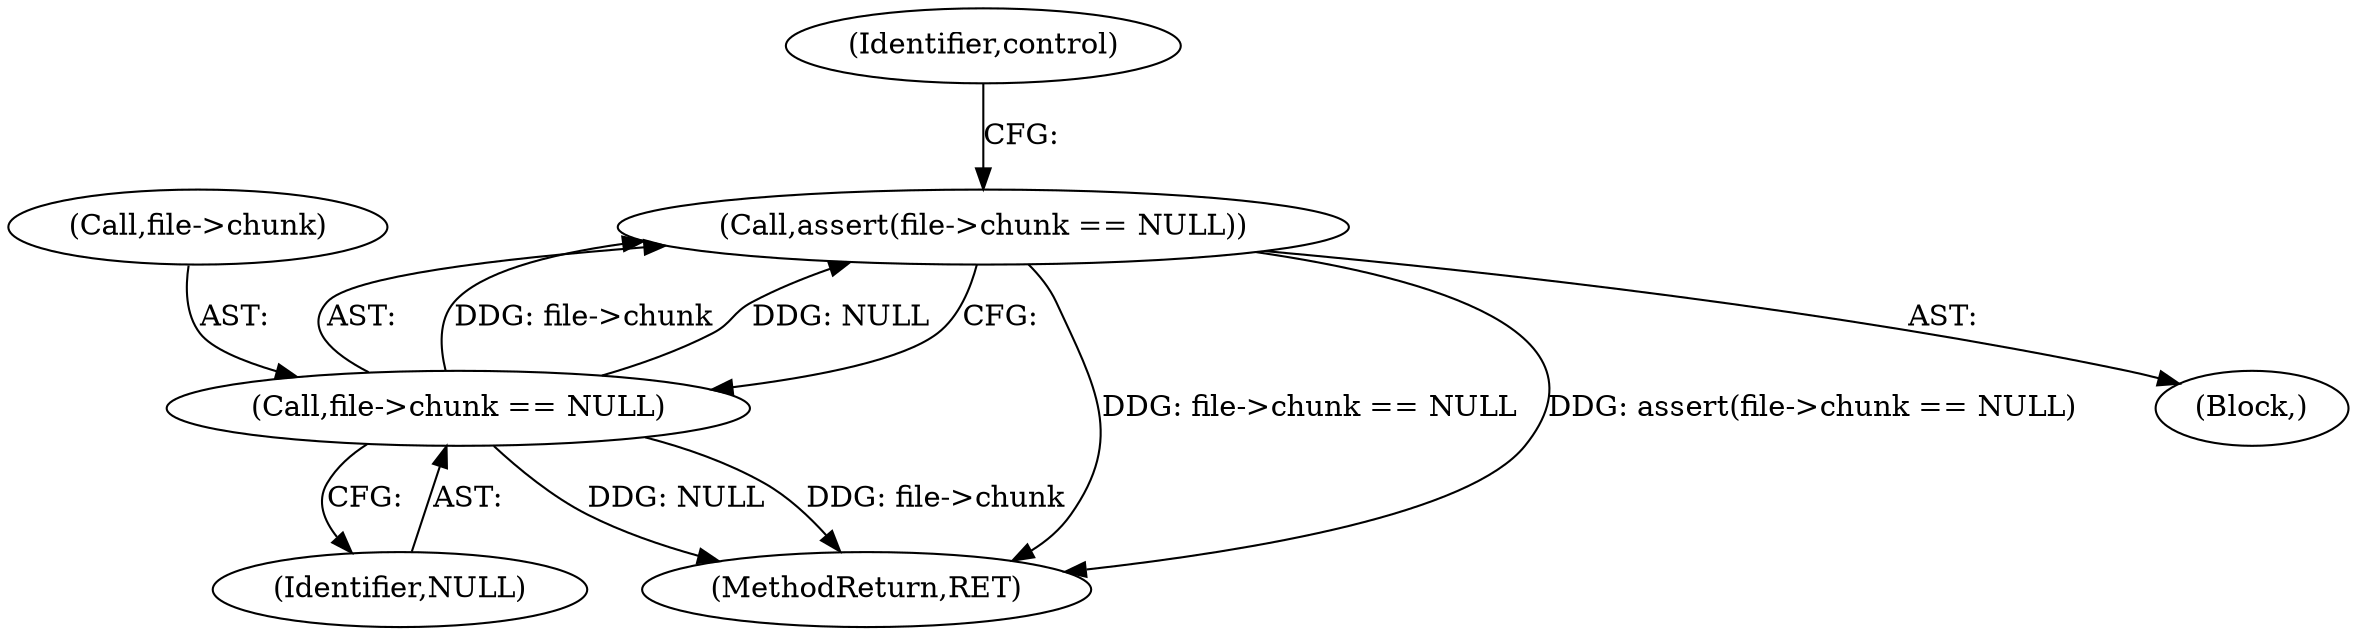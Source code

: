 digraph "0_Android_9d4853418ab2f754c2b63e091c29c5529b8b86ca_163@API" {
"1000122" [label="(Call,assert(file->chunk == NULL))"];
"1000123" [label="(Call,file->chunk == NULL)"];
"1000131" [label="(Identifier,control)"];
"1000134" [label="(MethodReturn,RET)"];
"1000127" [label="(Identifier,NULL)"];
"1000121" [label="(Block,)"];
"1000122" [label="(Call,assert(file->chunk == NULL))"];
"1000124" [label="(Call,file->chunk)"];
"1000123" [label="(Call,file->chunk == NULL)"];
"1000122" -> "1000121"  [label="AST: "];
"1000122" -> "1000123"  [label="CFG: "];
"1000123" -> "1000122"  [label="AST: "];
"1000131" -> "1000122"  [label="CFG: "];
"1000122" -> "1000134"  [label="DDG: file->chunk == NULL"];
"1000122" -> "1000134"  [label="DDG: assert(file->chunk == NULL)"];
"1000123" -> "1000122"  [label="DDG: file->chunk"];
"1000123" -> "1000122"  [label="DDG: NULL"];
"1000123" -> "1000127"  [label="CFG: "];
"1000124" -> "1000123"  [label="AST: "];
"1000127" -> "1000123"  [label="AST: "];
"1000123" -> "1000134"  [label="DDG: NULL"];
"1000123" -> "1000134"  [label="DDG: file->chunk"];
}
